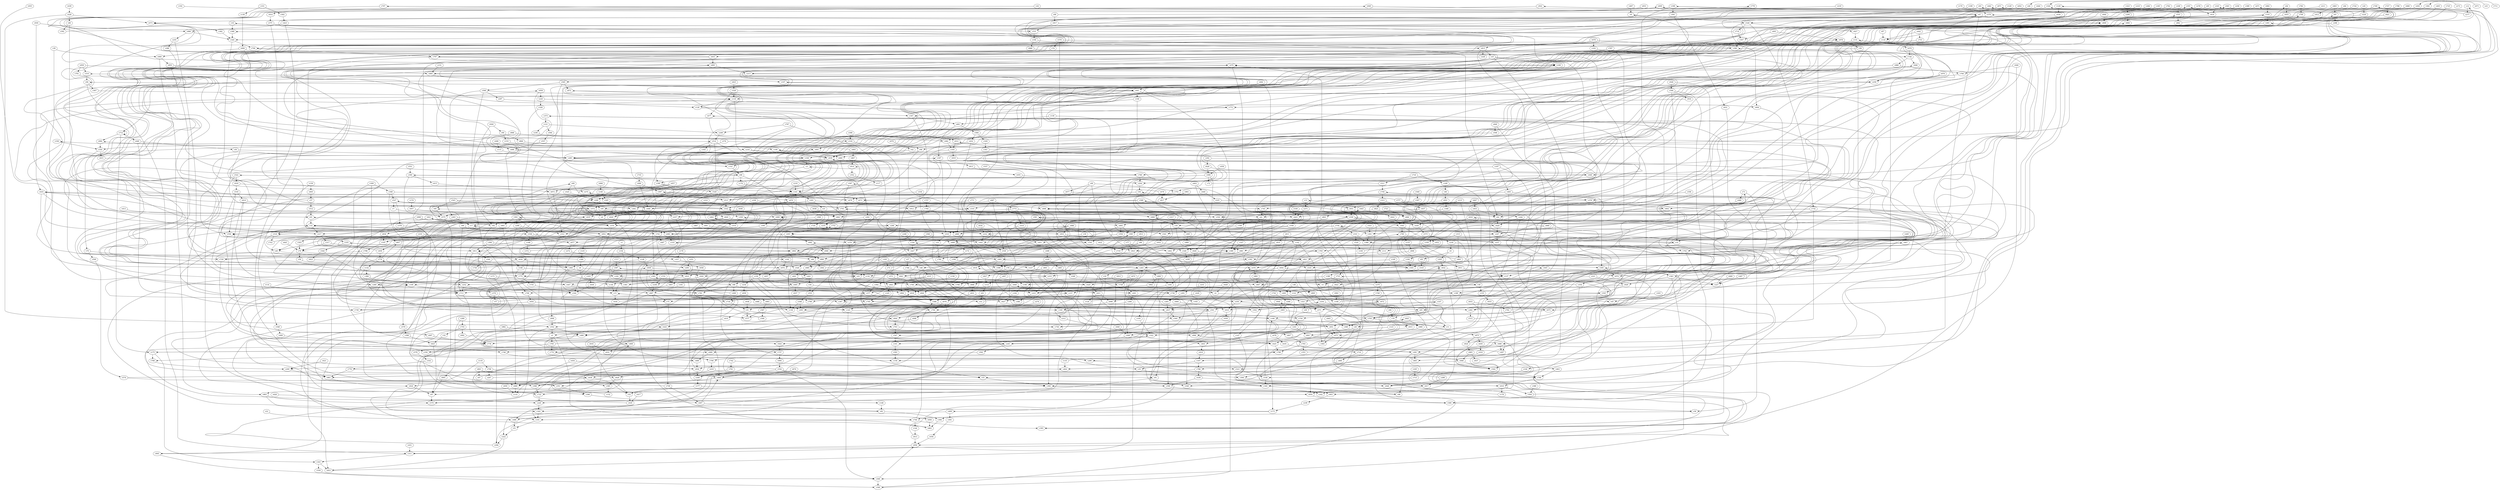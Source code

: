 // Benchmark game 1404 - 940 vertices
// time_bound: 341
// targets: v295
digraph G {
    v0 [name="v0", player=1];
    v1 [name="v1", player=0];
    v2 [name="v2", player=0];
    v3 [name="v3", player=0];
    v4 [name="v4", player=1];
    v5 [name="v5", player=0];
    v6 [name="v6", player=0];
    v7 [name="v7", player=0];
    v8 [name="v8", player=0];
    v9 [name="v9", player=1];
    v10 [name="v10", player=1];
    v11 [name="v11", player=1];
    v12 [name="v12", player=0];
    v13 [name="v13", player=0];
    v14 [name="v14", player=0];
    v15 [name="v15", player=1];
    v16 [name="v16", player=1];
    v17 [name="v17", player=1];
    v18 [name="v18", player=0];
    v19 [name="v19", player=1];
    v20 [name="v20", player=1];
    v21 [name="v21", player=1];
    v22 [name="v22", player=0];
    v23 [name="v23", player=1];
    v24 [name="v24", player=0];
    v25 [name="v25", player=1];
    v26 [name="v26", player=1];
    v27 [name="v27", player=0];
    v28 [name="v28", player=1];
    v29 [name="v29", player=1];
    v30 [name="v30", player=1];
    v31 [name="v31", player=0];
    v32 [name="v32", player=0];
    v33 [name="v33", player=0];
    v34 [name="v34", player=1];
    v35 [name="v35", player=1];
    v36 [name="v36", player=1];
    v37 [name="v37", player=1];
    v38 [name="v38", player=0];
    v39 [name="v39", player=1];
    v40 [name="v40", player=0];
    v41 [name="v41", player=0];
    v42 [name="v42", player=0];
    v43 [name="v43", player=1];
    v44 [name="v44", player=0];
    v45 [name="v45", player=0];
    v46 [name="v46", player=0];
    v47 [name="v47", player=0];
    v48 [name="v48", player=0];
    v49 [name="v49", player=1];
    v50 [name="v50", player=1];
    v51 [name="v51", player=1];
    v52 [name="v52", player=1];
    v53 [name="v53", player=1];
    v54 [name="v54", player=1];
    v55 [name="v55", player=0];
    v56 [name="v56", player=1];
    v57 [name="v57", player=0];
    v58 [name="v58", player=0];
    v59 [name="v59", player=0];
    v60 [name="v60", player=1];
    v61 [name="v61", player=0];
    v62 [name="v62", player=1];
    v63 [name="v63", player=1];
    v64 [name="v64", player=1];
    v65 [name="v65", player=1];
    v66 [name="v66", player=1];
    v67 [name="v67", player=0];
    v68 [name="v68", player=1];
    v69 [name="v69", player=0];
    v70 [name="v70", player=1];
    v71 [name="v71", player=1];
    v72 [name="v72", player=1];
    v73 [name="v73", player=1];
    v74 [name="v74", player=1];
    v75 [name="v75", player=1];
    v76 [name="v76", player=1];
    v77 [name="v77", player=1];
    v78 [name="v78", player=1];
    v79 [name="v79", player=0];
    v80 [name="v80", player=1];
    v81 [name="v81", player=0];
    v82 [name="v82", player=0];
    v83 [name="v83", player=1];
    v84 [name="v84", player=1];
    v85 [name="v85", player=0];
    v86 [name="v86", player=0];
    v87 [name="v87", player=1];
    v88 [name="v88", player=1];
    v89 [name="v89", player=1];
    v90 [name="v90", player=0];
    v91 [name="v91", player=0];
    v92 [name="v92", player=1];
    v93 [name="v93", player=1];
    v94 [name="v94", player=0];
    v95 [name="v95", player=1];
    v96 [name="v96", player=0];
    v97 [name="v97", player=0];
    v98 [name="v98", player=1];
    v99 [name="v99", player=0];
    v100 [name="v100", player=0];
    v101 [name="v101", player=0];
    v102 [name="v102", player=0];
    v103 [name="v103", player=0];
    v104 [name="v104", player=0];
    v105 [name="v105", player=0];
    v106 [name="v106", player=1];
    v107 [name="v107", player=0];
    v108 [name="v108", player=0];
    v109 [name="v109", player=0];
    v110 [name="v110", player=1];
    v111 [name="v111", player=0];
    v112 [name="v112", player=1];
    v113 [name="v113", player=1];
    v114 [name="v114", player=1];
    v115 [name="v115", player=0];
    v116 [name="v116", player=1];
    v117 [name="v117", player=1];
    v118 [name="v118", player=0];
    v119 [name="v119", player=1];
    v120 [name="v120", player=1];
    v121 [name="v121", player=0];
    v122 [name="v122", player=1];
    v123 [name="v123", player=1];
    v124 [name="v124", player=1];
    v125 [name="v125", player=0];
    v126 [name="v126", player=1];
    v127 [name="v127", player=1];
    v128 [name="v128", player=0];
    v129 [name="v129", player=1];
    v130 [name="v130", player=1];
    v131 [name="v131", player=1];
    v132 [name="v132", player=0];
    v133 [name="v133", player=0];
    v134 [name="v134", player=0];
    v135 [name="v135", player=1];
    v136 [name="v136", player=0];
    v137 [name="v137", player=0];
    v138 [name="v138", player=1];
    v139 [name="v139", player=1];
    v140 [name="v140", player=0];
    v141 [name="v141", player=1];
    v142 [name="v142", player=1];
    v143 [name="v143", player=1];
    v144 [name="v144", player=0];
    v145 [name="v145", player=0];
    v146 [name="v146", player=1];
    v147 [name="v147", player=1];
    v148 [name="v148", player=0];
    v149 [name="v149", player=0];
    v150 [name="v150", player=1];
    v151 [name="v151", player=0];
    v152 [name="v152", player=1];
    v153 [name="v153", player=0];
    v154 [name="v154", player=0];
    v155 [name="v155", player=0];
    v156 [name="v156", player=1];
    v157 [name="v157", player=1];
    v158 [name="v158", player=0];
    v159 [name="v159", player=0];
    v160 [name="v160", player=1];
    v161 [name="v161", player=0];
    v162 [name="v162", player=1];
    v163 [name="v163", player=1];
    v164 [name="v164", player=0];
    v165 [name="v165", player=0];
    v166 [name="v166", player=1];
    v167 [name="v167", player=0];
    v168 [name="v168", player=1];
    v169 [name="v169", player=0];
    v170 [name="v170", player=0];
    v171 [name="v171", player=0];
    v172 [name="v172", player=0];
    v173 [name="v173", player=0];
    v174 [name="v174", player=0];
    v175 [name="v175", player=0];
    v176 [name="v176", player=0];
    v177 [name="v177", player=1];
    v178 [name="v178", player=0];
    v179 [name="v179", player=0];
    v180 [name="v180", player=1];
    v181 [name="v181", player=1];
    v182 [name="v182", player=0];
    v183 [name="v183", player=1];
    v184 [name="v184", player=0];
    v185 [name="v185", player=1];
    v186 [name="v186", player=1];
    v187 [name="v187", player=1];
    v188 [name="v188", player=1];
    v189 [name="v189", player=0];
    v190 [name="v190", player=1];
    v191 [name="v191", player=1];
    v192 [name="v192", player=0];
    v193 [name="v193", player=1];
    v194 [name="v194", player=1];
    v195 [name="v195", player=0];
    v196 [name="v196", player=1];
    v197 [name="v197", player=0];
    v198 [name="v198", player=1];
    v199 [name="v199", player=1];
    v200 [name="v200", player=1];
    v201 [name="v201", player=0];
    v202 [name="v202", player=0];
    v203 [name="v203", player=0];
    v204 [name="v204", player=0];
    v205 [name="v205", player=1];
    v206 [name="v206", player=1];
    v207 [name="v207", player=0];
    v208 [name="v208", player=1];
    v209 [name="v209", player=1];
    v210 [name="v210", player=0];
    v211 [name="v211", player=1];
    v212 [name="v212", player=0];
    v213 [name="v213", player=1];
    v214 [name="v214", player=1];
    v215 [name="v215", player=0];
    v216 [name="v216", player=0];
    v217 [name="v217", player=1];
    v218 [name="v218", player=1];
    v219 [name="v219", player=0];
    v220 [name="v220", player=1];
    v221 [name="v221", player=1];
    v222 [name="v222", player=1];
    v223 [name="v223", player=1];
    v224 [name="v224", player=0];
    v225 [name="v225", player=0];
    v226 [name="v226", player=1];
    v227 [name="v227", player=1];
    v228 [name="v228", player=0];
    v229 [name="v229", player=0];
    v230 [name="v230", player=0];
    v231 [name="v231", player=1];
    v232 [name="v232", player=0];
    v233 [name="v233", player=1];
    v234 [name="v234", player=0];
    v235 [name="v235", player=0];
    v236 [name="v236", player=0];
    v237 [name="v237", player=0];
    v238 [name="v238", player=0];
    v239 [name="v239", player=0];
    v240 [name="v240", player=0];
    v241 [name="v241", player=0];
    v242 [name="v242", player=1];
    v243 [name="v243", player=0];
    v244 [name="v244", player=1];
    v245 [name="v245", player=1];
    v246 [name="v246", player=0];
    v247 [name="v247", player=0];
    v248 [name="v248", player=1];
    v249 [name="v249", player=0];
    v250 [name="v250", player=0];
    v251 [name="v251", player=1];
    v252 [name="v252", player=1];
    v253 [name="v253", player=1];
    v254 [name="v254", player=0];
    v255 [name="v255", player=1];
    v256 [name="v256", player=0];
    v257 [name="v257", player=0];
    v258 [name="v258", player=1];
    v259 [name="v259", player=1];
    v260 [name="v260", player=0];
    v261 [name="v261", player=0];
    v262 [name="v262", player=1];
    v263 [name="v263", player=0];
    v264 [name="v264", player=0];
    v265 [name="v265", player=0];
    v266 [name="v266", player=1];
    v267 [name="v267", player=1];
    v268 [name="v268", player=0];
    v269 [name="v269", player=1];
    v270 [name="v270", player=0];
    v271 [name="v271", player=0];
    v272 [name="v272", player=0];
    v273 [name="v273", player=0];
    v274 [name="v274", player=0];
    v275 [name="v275", player=0];
    v276 [name="v276", player=1];
    v277 [name="v277", player=0];
    v278 [name="v278", player=1];
    v279 [name="v279", player=1];
    v280 [name="v280", player=1];
    v281 [name="v281", player=0];
    v282 [name="v282", player=1];
    v283 [name="v283", player=1];
    v284 [name="v284", player=1];
    v285 [name="v285", player=0];
    v286 [name="v286", player=1];
    v287 [name="v287", player=1];
    v288 [name="v288", player=0];
    v289 [name="v289", player=0];
    v290 [name="v290", player=0];
    v291 [name="v291", player=0];
    v292 [name="v292", player=1];
    v293 [name="v293", player=1];
    v294 [name="v294", player=1];
    v295 [name="v295", player=1, target=1];
    v296 [name="v296", player=0];
    v297 [name="v297", player=0];
    v298 [name="v298", player=1];
    v299 [name="v299", player=0];
    v300 [name="v300", player=0];
    v301 [name="v301", player=0];
    v302 [name="v302", player=0];
    v303 [name="v303", player=1];
    v304 [name="v304", player=0];
    v305 [name="v305", player=0];
    v306 [name="v306", player=0];
    v307 [name="v307", player=0];
    v308 [name="v308", player=0];
    v309 [name="v309", player=0];
    v310 [name="v310", player=0];
    v311 [name="v311", player=1];
    v312 [name="v312", player=1];
    v313 [name="v313", player=1];
    v314 [name="v314", player=1];
    v315 [name="v315", player=0];
    v316 [name="v316", player=1];
    v317 [name="v317", player=1];
    v318 [name="v318", player=0];
    v319 [name="v319", player=0];
    v320 [name="v320", player=1];
    v321 [name="v321", player=0];
    v322 [name="v322", player=1];
    v323 [name="v323", player=0];
    v324 [name="v324", player=1];
    v325 [name="v325", player=0];
    v326 [name="v326", player=1];
    v327 [name="v327", player=0];
    v328 [name="v328", player=1];
    v329 [name="v329", player=0];
    v330 [name="v330", player=0];
    v331 [name="v331", player=0];
    v332 [name="v332", player=1];
    v333 [name="v333", player=0];
    v334 [name="v334", player=0];
    v335 [name="v335", player=0];
    v336 [name="v336", player=0];
    v337 [name="v337", player=1];
    v338 [name="v338", player=1];
    v339 [name="v339", player=1];
    v340 [name="v340", player=1];
    v341 [name="v341", player=1];
    v342 [name="v342", player=0];
    v343 [name="v343", player=1];
    v344 [name="v344", player=0];
    v345 [name="v345", player=0];
    v346 [name="v346", player=0];
    v347 [name="v347", player=0];
    v348 [name="v348", player=1];
    v349 [name="v349", player=1];
    v350 [name="v350", player=1];
    v351 [name="v351", player=0];
    v352 [name="v352", player=1];
    v353 [name="v353", player=0];
    v354 [name="v354", player=1];
    v355 [name="v355", player=0];
    v356 [name="v356", player=1];
    v357 [name="v357", player=0];
    v358 [name="v358", player=1];
    v359 [name="v359", player=0];
    v360 [name="v360", player=0];
    v361 [name="v361", player=1];
    v362 [name="v362", player=0];
    v363 [name="v363", player=1];
    v364 [name="v364", player=0];
    v365 [name="v365", player=1];
    v366 [name="v366", player=0];
    v367 [name="v367", player=1];
    v368 [name="v368", player=0];
    v369 [name="v369", player=1];
    v370 [name="v370", player=0];
    v371 [name="v371", player=0];
    v372 [name="v372", player=0];
    v373 [name="v373", player=0];
    v374 [name="v374", player=1];
    v375 [name="v375", player=1];
    v376 [name="v376", player=0];
    v377 [name="v377", player=1];
    v378 [name="v378", player=1];
    v379 [name="v379", player=0];
    v380 [name="v380", player=1];
    v381 [name="v381", player=1];
    v382 [name="v382", player=1];
    v383 [name="v383", player=0];
    v384 [name="v384", player=1];
    v385 [name="v385", player=0];
    v386 [name="v386", player=0];
    v387 [name="v387", player=0];
    v388 [name="v388", player=0];
    v389 [name="v389", player=1];
    v390 [name="v390", player=0];
    v391 [name="v391", player=1];
    v392 [name="v392", player=0];
    v393 [name="v393", player=1];
    v394 [name="v394", player=1];
    v395 [name="v395", player=0];
    v396 [name="v396", player=1];
    v397 [name="v397", player=0];
    v398 [name="v398", player=0];
    v399 [name="v399", player=0];
    v400 [name="v400", player=1];
    v401 [name="v401", player=1];
    v402 [name="v402", player=1];
    v403 [name="v403", player=1];
    v404 [name="v404", player=1];
    v405 [name="v405", player=1];
    v406 [name="v406", player=1];
    v407 [name="v407", player=1];
    v408 [name="v408", player=1];
    v409 [name="v409", player=1];
    v410 [name="v410", player=1];
    v411 [name="v411", player=0];
    v412 [name="v412", player=1];
    v413 [name="v413", player=1];
    v414 [name="v414", player=0];
    v415 [name="v415", player=0];
    v416 [name="v416", player=0];
    v417 [name="v417", player=0];
    v418 [name="v418", player=1];
    v419 [name="v419", player=1];
    v420 [name="v420", player=0];
    v421 [name="v421", player=1];
    v422 [name="v422", player=0];
    v423 [name="v423", player=1];
    v424 [name="v424", player=0];
    v425 [name="v425", player=1];
    v426 [name="v426", player=0];
    v427 [name="v427", player=0];
    v428 [name="v428", player=0];
    v429 [name="v429", player=1];
    v430 [name="v430", player=1];
    v431 [name="v431", player=0];
    v432 [name="v432", player=1];
    v433 [name="v433", player=0];
    v434 [name="v434", player=0];
    v435 [name="v435", player=1];
    v436 [name="v436", player=0];
    v437 [name="v437", player=1];
    v438 [name="v438", player=1];
    v439 [name="v439", player=1];
    v440 [name="v440", player=0];
    v441 [name="v441", player=1];
    v442 [name="v442", player=1];
    v443 [name="v443", player=1];
    v444 [name="v444", player=0];
    v445 [name="v445", player=1];
    v446 [name="v446", player=1];
    v447 [name="v447", player=1];
    v448 [name="v448", player=0];
    v449 [name="v449", player=0];
    v450 [name="v450", player=0];
    v451 [name="v451", player=1];
    v452 [name="v452", player=0];
    v453 [name="v453", player=1];
    v454 [name="v454", player=1];
    v455 [name="v455", player=1];
    v456 [name="v456", player=1];
    v457 [name="v457", player=1];
    v458 [name="v458", player=0];
    v459 [name="v459", player=0];
    v460 [name="v460", player=0];
    v461 [name="v461", player=0];
    v462 [name="v462", player=0];
    v463 [name="v463", player=1];
    v464 [name="v464", player=0];
    v465 [name="v465", player=0];
    v466 [name="v466", player=1];
    v467 [name="v467", player=1];
    v468 [name="v468", player=1];
    v469 [name="v469", player=0];
    v470 [name="v470", player=0];
    v471 [name="v471", player=0];
    v472 [name="v472", player=1];
    v473 [name="v473", player=0];
    v474 [name="v474", player=1];
    v475 [name="v475", player=1];
    v476 [name="v476", player=1];
    v477 [name="v477", player=0];
    v478 [name="v478", player=1];
    v479 [name="v479", player=0];
    v480 [name="v480", player=0];
    v481 [name="v481", player=1];
    v482 [name="v482", player=1];
    v483 [name="v483", player=1];
    v484 [name="v484", player=1];
    v485 [name="v485", player=1];
    v486 [name="v486", player=1];
    v487 [name="v487", player=1];
    v488 [name="v488", player=1];
    v489 [name="v489", player=1];
    v490 [name="v490", player=1];
    v491 [name="v491", player=0];
    v492 [name="v492", player=1];
    v493 [name="v493", player=1];
    v494 [name="v494", player=1];
    v495 [name="v495", player=0];
    v496 [name="v496", player=1];
    v497 [name="v497", player=0];
    v498 [name="v498", player=0];
    v499 [name="v499", player=0];
    v500 [name="v500", player=0];
    v501 [name="v501", player=1];
    v502 [name="v502", player=0];
    v503 [name="v503", player=0];
    v504 [name="v504", player=1];
    v505 [name="v505", player=1];
    v506 [name="v506", player=1];
    v507 [name="v507", player=1];
    v508 [name="v508", player=1];
    v509 [name="v509", player=1];
    v510 [name="v510", player=1];
    v511 [name="v511", player=1];
    v512 [name="v512", player=1];
    v513 [name="v513", player=0];
    v514 [name="v514", player=0];
    v515 [name="v515", player=1];
    v516 [name="v516", player=1];
    v517 [name="v517", player=0];
    v518 [name="v518", player=0];
    v519 [name="v519", player=0];
    v520 [name="v520", player=1];
    v521 [name="v521", player=0];
    v522 [name="v522", player=0];
    v523 [name="v523", player=0];
    v524 [name="v524", player=1];
    v525 [name="v525", player=0];
    v526 [name="v526", player=0];
    v527 [name="v527", player=0];
    v528 [name="v528", player=0];
    v529 [name="v529", player=0];
    v530 [name="v530", player=0];
    v531 [name="v531", player=0];
    v532 [name="v532", player=1];
    v533 [name="v533", player=1];
    v534 [name="v534", player=1];
    v535 [name="v535", player=1];
    v536 [name="v536", player=0];
    v537 [name="v537", player=1];
    v538 [name="v538", player=1];
    v539 [name="v539", player=1];
    v540 [name="v540", player=0];
    v541 [name="v541", player=1];
    v542 [name="v542", player=1];
    v543 [name="v543", player=0];
    v544 [name="v544", player=0];
    v545 [name="v545", player=1];
    v546 [name="v546", player=0];
    v547 [name="v547", player=0];
    v548 [name="v548", player=1];
    v549 [name="v549", player=1];
    v550 [name="v550", player=1];
    v551 [name="v551", player=1];
    v552 [name="v552", player=0];
    v553 [name="v553", player=0];
    v554 [name="v554", player=1];
    v555 [name="v555", player=1];
    v556 [name="v556", player=1];
    v557 [name="v557", player=0];
    v558 [name="v558", player=0];
    v559 [name="v559", player=0];
    v560 [name="v560", player=1];
    v561 [name="v561", player=0];
    v562 [name="v562", player=0];
    v563 [name="v563", player=0];
    v564 [name="v564", player=1];
    v565 [name="v565", player=1];
    v566 [name="v566", player=0];
    v567 [name="v567", player=1];
    v568 [name="v568", player=0];
    v569 [name="v569", player=1];
    v570 [name="v570", player=1];
    v571 [name="v571", player=0];
    v572 [name="v572", player=0];
    v573 [name="v573", player=1];
    v574 [name="v574", player=0];
    v575 [name="v575", player=1];
    v576 [name="v576", player=1];
    v577 [name="v577", player=0];
    v578 [name="v578", player=1];
    v579 [name="v579", player=1];
    v580 [name="v580", player=0];
    v581 [name="v581", player=1];
    v582 [name="v582", player=0];
    v583 [name="v583", player=1];
    v584 [name="v584", player=1];
    v585 [name="v585", player=0];
    v586 [name="v586", player=1];
    v587 [name="v587", player=1];
    v588 [name="v588", player=1];
    v589 [name="v589", player=0];
    v590 [name="v590", player=1];
    v591 [name="v591", player=0];
    v592 [name="v592", player=1];
    v593 [name="v593", player=0];
    v594 [name="v594", player=0];
    v595 [name="v595", player=1];
    v596 [name="v596", player=1];
    v597 [name="v597", player=0];
    v598 [name="v598", player=1];
    v599 [name="v599", player=0];
    v600 [name="v600", player=0];
    v601 [name="v601", player=0];
    v602 [name="v602", player=0];
    v603 [name="v603", player=1];
    v604 [name="v604", player=0];
    v605 [name="v605", player=0];
    v606 [name="v606", player=0];
    v607 [name="v607", player=1];
    v608 [name="v608", player=1];
    v609 [name="v609", player=1];
    v610 [name="v610", player=0];
    v611 [name="v611", player=0];
    v612 [name="v612", player=0];
    v613 [name="v613", player=0];
    v614 [name="v614", player=0];
    v615 [name="v615", player=1];
    v616 [name="v616", player=1];
    v617 [name="v617", player=1];
    v618 [name="v618", player=1];
    v619 [name="v619", player=0];
    v620 [name="v620", player=0];
    v621 [name="v621", player=0];
    v622 [name="v622", player=1];
    v623 [name="v623", player=0];
    v624 [name="v624", player=0];
    v625 [name="v625", player=0];
    v626 [name="v626", player=1];
    v627 [name="v627", player=0];
    v628 [name="v628", player=0];
    v629 [name="v629", player=0];
    v630 [name="v630", player=0];
    v631 [name="v631", player=1];
    v632 [name="v632", player=1];
    v633 [name="v633", player=0];
    v634 [name="v634", player=1];
    v635 [name="v635", player=1];
    v636 [name="v636", player=1];
    v637 [name="v637", player=0];
    v638 [name="v638", player=1];
    v639 [name="v639", player=1];
    v640 [name="v640", player=0];
    v641 [name="v641", player=1];
    v642 [name="v642", player=0];
    v643 [name="v643", player=1];
    v644 [name="v644", player=0];
    v645 [name="v645", player=1];
    v646 [name="v646", player=1];
    v647 [name="v647", player=0];
    v648 [name="v648", player=1];
    v649 [name="v649", player=0];
    v650 [name="v650", player=1];
    v651 [name="v651", player=1];
    v652 [name="v652", player=0];
    v653 [name="v653", player=1];
    v654 [name="v654", player=1];
    v655 [name="v655", player=1];
    v656 [name="v656", player=1];
    v657 [name="v657", player=0];
    v658 [name="v658", player=1];
    v659 [name="v659", player=1];
    v660 [name="v660", player=0];
    v661 [name="v661", player=0];
    v662 [name="v662", player=1];
    v663 [name="v663", player=1];
    v664 [name="v664", player=0];
    v665 [name="v665", player=0];
    v666 [name="v666", player=1];
    v667 [name="v667", player=1];
    v668 [name="v668", player=0];
    v669 [name="v669", player=0];
    v670 [name="v670", player=0];
    v671 [name="v671", player=0];
    v672 [name="v672", player=1];
    v673 [name="v673", player=0];
    v674 [name="v674", player=1];
    v675 [name="v675", player=1];
    v676 [name="v676", player=0];
    v677 [name="v677", player=0];
    v678 [name="v678", player=0];
    v679 [name="v679", player=1];
    v680 [name="v680", player=0];
    v681 [name="v681", player=1];
    v682 [name="v682", player=0];
    v683 [name="v683", player=1];
    v684 [name="v684", player=0];
    v685 [name="v685", player=1];
    v686 [name="v686", player=1];
    v687 [name="v687", player=1];
    v688 [name="v688", player=0];
    v689 [name="v689", player=0];
    v690 [name="v690", player=0];
    v691 [name="v691", player=0];
    v692 [name="v692", player=1];
    v693 [name="v693", player=0];
    v694 [name="v694", player=1];
    v695 [name="v695", player=1];
    v696 [name="v696", player=1];
    v697 [name="v697", player=1];
    v698 [name="v698", player=1];
    v699 [name="v699", player=0];
    v700 [name="v700", player=1];
    v701 [name="v701", player=0];
    v702 [name="v702", player=1];
    v703 [name="v703", player=1];
    v704 [name="v704", player=0];
    v705 [name="v705", player=1];
    v706 [name="v706", player=0];
    v707 [name="v707", player=1];
    v708 [name="v708", player=0];
    v709 [name="v709", player=0];
    v710 [name="v710", player=1];
    v711 [name="v711", player=1];
    v712 [name="v712", player=0];
    v713 [name="v713", player=1];
    v714 [name="v714", player=0];
    v715 [name="v715", player=1];
    v716 [name="v716", player=0];
    v717 [name="v717", player=1];
    v718 [name="v718", player=1];
    v719 [name="v719", player=0];
    v720 [name="v720", player=0];
    v721 [name="v721", player=1];
    v722 [name="v722", player=1];
    v723 [name="v723", player=0];
    v724 [name="v724", player=0];
    v725 [name="v725", player=1];
    v726 [name="v726", player=0];
    v727 [name="v727", player=0];
    v728 [name="v728", player=0];
    v729 [name="v729", player=0];
    v730 [name="v730", player=0];
    v731 [name="v731", player=1];
    v732 [name="v732", player=0];
    v733 [name="v733", player=0];
    v734 [name="v734", player=1];
    v735 [name="v735", player=1];
    v736 [name="v736", player=1];
    v737 [name="v737", player=0];
    v738 [name="v738", player=0];
    v739 [name="v739", player=1];
    v740 [name="v740", player=1];
    v741 [name="v741", player=1];
    v742 [name="v742", player=1];
    v743 [name="v743", player=0];
    v744 [name="v744", player=1];
    v745 [name="v745", player=0];
    v746 [name="v746", player=1];
    v747 [name="v747", player=1];
    v748 [name="v748", player=0];
    v749 [name="v749", player=0];
    v750 [name="v750", player=1];
    v751 [name="v751", player=0];
    v752 [name="v752", player=1];
    v753 [name="v753", player=0];
    v754 [name="v754", player=0];
    v755 [name="v755", player=1];
    v756 [name="v756", player=1];
    v757 [name="v757", player=1];
    v758 [name="v758", player=1];
    v759 [name="v759", player=1];
    v760 [name="v760", player=0];
    v761 [name="v761", player=1];
    v762 [name="v762", player=0];
    v763 [name="v763", player=0];
    v764 [name="v764", player=0];
    v765 [name="v765", player=1];
    v766 [name="v766", player=0];
    v767 [name="v767", player=0];
    v768 [name="v768", player=1];
    v769 [name="v769", player=1];
    v770 [name="v770", player=1];
    v771 [name="v771", player=1];
    v772 [name="v772", player=0];
    v773 [name="v773", player=0];
    v774 [name="v774", player=1];
    v775 [name="v775", player=0];
    v776 [name="v776", player=0];
    v777 [name="v777", player=1];
    v778 [name="v778", player=1];
    v779 [name="v779", player=0];
    v780 [name="v780", player=0];
    v781 [name="v781", player=1];
    v782 [name="v782", player=0];
    v783 [name="v783", player=0];
    v784 [name="v784", player=0];
    v785 [name="v785", player=0];
    v786 [name="v786", player=1];
    v787 [name="v787", player=0];
    v788 [name="v788", player=0];
    v789 [name="v789", player=0];
    v790 [name="v790", player=0];
    v791 [name="v791", player=1];
    v792 [name="v792", player=0];
    v793 [name="v793", player=0];
    v794 [name="v794", player=1];
    v795 [name="v795", player=0];
    v796 [name="v796", player=0];
    v797 [name="v797", player=0];
    v798 [name="v798", player=1];
    v799 [name="v799", player=0];
    v800 [name="v800", player=0];
    v801 [name="v801", player=0];
    v802 [name="v802", player=0];
    v803 [name="v803", player=1];
    v804 [name="v804", player=0];
    v805 [name="v805", player=1];
    v806 [name="v806", player=1];
    v807 [name="v807", player=0];
    v808 [name="v808", player=1];
    v809 [name="v809", player=0];
    v810 [name="v810", player=0];
    v811 [name="v811", player=0];
    v812 [name="v812", player=1];
    v813 [name="v813", player=1];
    v814 [name="v814", player=0];
    v815 [name="v815", player=0];
    v816 [name="v816", player=1];
    v817 [name="v817", player=1];
    v818 [name="v818", player=1];
    v819 [name="v819", player=1];
    v820 [name="v820", player=1];
    v821 [name="v821", player=0];
    v822 [name="v822", player=0];
    v823 [name="v823", player=1];
    v824 [name="v824", player=1];
    v825 [name="v825", player=1];
    v826 [name="v826", player=0];
    v827 [name="v827", player=0];
    v828 [name="v828", player=0];
    v829 [name="v829", player=0];
    v830 [name="v830", player=0];
    v831 [name="v831", player=0];
    v832 [name="v832", player=0];
    v833 [name="v833", player=0];
    v834 [name="v834", player=1];
    v835 [name="v835", player=1];
    v836 [name="v836", player=0];
    v837 [name="v837", player=1];
    v838 [name="v838", player=0];
    v839 [name="v839", player=0];
    v840 [name="v840", player=0];
    v841 [name="v841", player=1];
    v842 [name="v842", player=1];
    v843 [name="v843", player=0];
    v844 [name="v844", player=0];
    v845 [name="v845", player=0];
    v846 [name="v846", player=0];
    v847 [name="v847", player=1];
    v848 [name="v848", player=0];
    v849 [name="v849", player=0];
    v850 [name="v850", player=1];
    v851 [name="v851", player=0];
    v852 [name="v852", player=1];
    v853 [name="v853", player=0];
    v854 [name="v854", player=0];
    v855 [name="v855", player=0];
    v856 [name="v856", player=0];
    v857 [name="v857", player=1];
    v858 [name="v858", player=1];
    v859 [name="v859", player=0];
    v860 [name="v860", player=1];
    v861 [name="v861", player=0];
    v862 [name="v862", player=1];
    v863 [name="v863", player=1];
    v864 [name="v864", player=1];
    v865 [name="v865", player=1];
    v866 [name="v866", player=0];
    v867 [name="v867", player=1];
    v868 [name="v868", player=0];
    v869 [name="v869", player=1];
    v870 [name="v870", player=0];
    v871 [name="v871", player=0];
    v872 [name="v872", player=1];
    v873 [name="v873", player=1];
    v874 [name="v874", player=0];
    v875 [name="v875", player=0];
    v876 [name="v876", player=0];
    v877 [name="v877", player=0];
    v878 [name="v878", player=0];
    v879 [name="v879", player=0];
    v880 [name="v880", player=0];
    v881 [name="v881", player=1];
    v882 [name="v882", player=1];
    v883 [name="v883", player=0];
    v884 [name="v884", player=1];
    v885 [name="v885", player=1];
    v886 [name="v886", player=0];
    v887 [name="v887", player=0];
    v888 [name="v888", player=1];
    v889 [name="v889", player=1];
    v890 [name="v890", player=1];
    v891 [name="v891", player=1];
    v892 [name="v892", player=0];
    v893 [name="v893", player=1];
    v894 [name="v894", player=0];
    v895 [name="v895", player=0];
    v896 [name="v896", player=0];
    v897 [name="v897", player=1];
    v898 [name="v898", player=1];
    v899 [name="v899", player=1];
    v900 [name="v900", player=0];
    v901 [name="v901", player=1];
    v902 [name="v902", player=0];
    v903 [name="v903", player=0];
    v904 [name="v904", player=1];
    v905 [name="v905", player=1];
    v906 [name="v906", player=0];
    v907 [name="v907", player=0];
    v908 [name="v908", player=0];
    v909 [name="v909", player=0];
    v910 [name="v910", player=0];
    v911 [name="v911", player=0];
    v912 [name="v912", player=1];
    v913 [name="v913", player=0];
    v914 [name="v914", player=1];
    v915 [name="v915", player=1];
    v916 [name="v916", player=0];
    v917 [name="v917", player=0];
    v918 [name="v918", player=0];
    v919 [name="v919", player=0];
    v920 [name="v920", player=1];
    v921 [name="v921", player=0];
    v922 [name="v922", player=0];
    v923 [name="v923", player=1];
    v924 [name="v924", player=1];
    v925 [name="v925", player=0];
    v926 [name="v926", player=0];
    v927 [name="v927", player=0];
    v928 [name="v928", player=0];
    v929 [name="v929", player=0];
    v930 [name="v930", player=1];
    v931 [name="v931", player=0];
    v932 [name="v932", player=0];
    v933 [name="v933", player=1];
    v934 [name="v934", player=0];
    v935 [name="v935", player=1];
    v936 [name="v936", player=1];
    v937 [name="v937", player=0];
    v938 [name="v938", player=1];
    v939 [name="v939", player=1];

    v0 -> v83;
    v1 -> v154;
    v2 -> v765;
    v3 -> v501 [constraint="t < 9"];
    v4 -> v321;
    v5 -> v189;
    v6 -> v281 [constraint="t mod 4 == 0"];
    v7 -> v4 [constraint="t mod 5 == 0"];
    v8 -> v526;
    v9 -> v105 [constraint="t < 8"];
    v10 -> v8 [constraint="t >= 2"];
    v11 -> v245;
    v12 -> v277;
    v13 -> v271;
    v14 -> v847 [constraint="t < 13"];
    v15 -> v486 [constraint="t >= 5"];
    v16 -> v283 [constraint="t < 13"];
    v17 -> v373 [constraint="t mod 2 == 1"];
    v18 -> v442;
    v19 -> v342;
    v20 -> v224;
    v21 -> v903 [constraint="t < 6"];
    v22 -> v486;
    v23 -> v40 [constraint="t < 7"];
    v24 -> v695 [constraint="t mod 2 == 0"];
    v25 -> v156;
    v26 -> v322;
    v27 -> v746;
    v28 -> v630;
    v29 -> v17 [constraint="t < 14"];
    v30 -> v285;
    v31 -> v804;
    v32 -> v625;
    v33 -> v780;
    v34 -> v553;
    v35 -> v364;
    v36 -> v744;
    v37 -> v443 [constraint="t >= 1"];
    v38 -> v400;
    v39 -> v280;
    v40 -> v190 [constraint="t < 5"];
    v41 -> v14;
    v42 -> v338;
    v43 -> v461 [constraint="t < 14"];
    v44 -> v655;
    v45 -> v75 [constraint="t mod 4 == 1"];
    v46 -> v931;
    v47 -> v143 [constraint="t mod 5 == 2"];
    v48 -> v215;
    v49 -> v195;
    v50 -> v828;
    v51 -> v222;
    v52 -> v426;
    v53 -> v470;
    v54 -> v679;
    v55 -> v360;
    v56 -> v359 [constraint="t < 13"];
    v57 -> v649 [constraint="t < 7"];
    v58 -> v844;
    v59 -> v904 [constraint="t >= 5"];
    v60 -> v575;
    v61 -> v298;
    v62 -> v629;
    v63 -> v53;
    v64 -> v672 [constraint="t < 13"];
    v65 -> v183 [constraint="t mod 5 == 3"];
    v66 -> v514 [constraint="t >= 5"];
    v67 -> v701 [constraint="t mod 4 == 0"];
    v68 -> v180;
    v69 -> v701;
    v70 -> v509;
    v71 -> v466;
    v72 -> v12 [constraint="t < 10"];
    v73 -> v477 [constraint="t >= 5"];
    v74 -> v835;
    v75 -> v739;
    v76 -> v915;
    v77 -> v923;
    v78 -> v752 [constraint="t < 15"];
    v79 -> v890 [constraint="t >= 1"];
    v80 -> v392;
    v81 -> v549;
    v82 -> v832 [constraint="t mod 4 == 0"];
    v83 -> v519;
    v84 -> v76;
    v85 -> v705;
    v86 -> v269;
    v87 -> v116;
    v88 -> v585 [constraint="t < 13"];
    v89 -> v713;
    v90 -> v864;
    v91 -> v226;
    v92 -> v146;
    v93 -> v68 [constraint="t >= 5"];
    v94 -> v311;
    v95 -> v81;
    v96 -> v884;
    v97 -> v570;
    v98 -> v550;
    v99 -> v609 [constraint="t >= 5"];
    v100 -> v914 [constraint="t >= 4"];
    v101 -> v51;
    v102 -> v445 [constraint="t >= 5"];
    v103 -> v414;
    v104 -> v538;
    v105 -> v798;
    v106 -> v464 [constraint="t mod 4 == 3"];
    v107 -> v461;
    v108 -> v359 [constraint="t >= 5"];
    v109 -> v713;
    v110 -> v532 [constraint="t < 10"];
    v111 -> v362;
    v112 -> v63;
    v113 -> v834 [constraint="t < 12"];
    v114 -> v708;
    v115 -> v285;
    v116 -> v474;
    v117 -> v701 [constraint="t < 13"];
    v118 -> v126;
    v119 -> v756;
    v120 -> v939;
    v121 -> v236;
    v122 -> v108;
    v123 -> v896;
    v124 -> v749 [constraint="t >= 1"];
    v125 -> v390;
    v126 -> v617 [constraint="t >= 1"];
    v127 -> v31;
    v128 -> v411 [constraint="t >= 5"];
    v129 -> v473 [constraint="t < 14"];
    v130 -> v481;
    v131 -> v847 [constraint="t mod 4 == 3"];
    v132 -> v293;
    v133 -> v806;
    v134 -> v420;
    v135 -> v335 [constraint="t < 13"];
    v136 -> v397 [constraint="t < 10"];
    v137 -> v5;
    v138 -> v15;
    v139 -> v606;
    v140 -> v200 [constraint="t >= 5"];
    v141 -> v201;
    v142 -> v349;
    v143 -> v101;
    v144 -> v613;
    v145 -> v795;
    v146 -> v641;
    v147 -> v55;
    v148 -> v82;
    v149 -> v549;
    v150 -> v495;
    v151 -> v860;
    v152 -> v707 [constraint="t >= 2"];
    v153 -> v691;
    v154 -> v128;
    v155 -> v633;
    v156 -> v235 [constraint="t mod 5 == 1"];
    v157 -> v627;
    v158 -> v843;
    v159 -> v605;
    v160 -> v166;
    v161 -> v371 [constraint="t < 5"];
    v162 -> v870;
    v163 -> v441 [constraint="t mod 4 == 0"];
    v164 -> v627;
    v165 -> v715;
    v166 -> v851;
    v167 -> v35;
    v168 -> v542;
    v169 -> v79 [constraint="t mod 4 == 1"];
    v170 -> v279;
    v171 -> v690;
    v172 -> v590;
    v173 -> v707 [constraint="t mod 3 == 1"];
    v174 -> v857;
    v175 -> v768;
    v176 -> v141;
    v177 -> v850;
    v178 -> v840 [constraint="t >= 1"];
    v179 -> v357;
    v180 -> v593;
    v181 -> v897;
    v182 -> v700;
    v183 -> v837;
    v184 -> v535;
    v185 -> v296 [constraint="t < 12"];
    v186 -> v542 [constraint="t mod 2 == 0"];
    v187 -> v533;
    v188 -> v372;
    v189 -> v45;
    v190 -> v839;
    v191 -> v302;
    v192 -> v47 [constraint="t < 15"];
    v193 -> v819;
    v194 -> v815;
    v195 -> v322;
    v196 -> v164;
    v197 -> v26;
    v198 -> v745;
    v199 -> v921 [constraint="t >= 1"];
    v200 -> v861;
    v201 -> v572;
    v202 -> v843;
    v203 -> v877;
    v204 -> v54;
    v205 -> v832;
    v206 -> v389 [constraint="t mod 5 == 4"];
    v207 -> v396 [constraint="t >= 4"];
    v208 -> v447 [constraint="t < 10"];
    v209 -> v468;
    v210 -> v933 [constraint="t mod 2 == 0"];
    v211 -> v290 [constraint="t < 13"];
    v212 -> v322;
    v213 -> v565;
    v214 -> v262;
    v215 -> v904;
    v216 -> v861 [constraint="t >= 5"];
    v217 -> v169 [constraint="t mod 2 == 0"];
    v218 -> v141;
    v219 -> v305 [constraint="t < 9"];
    v220 -> v772;
    v221 -> v238 [constraint="t < 14"];
    v222 -> v853;
    v223 -> v283 [constraint="t < 7"];
    v224 -> v260 [constraint="t < 6"];
    v225 -> v651;
    v226 -> v342;
    v227 -> v898 [constraint="t >= 3"];
    v228 -> v484 [constraint="t >= 2"];
    v229 -> v485;
    v230 -> v702;
    v231 -> v291;
    v232 -> v451;
    v233 -> v877;
    v234 -> v141;
    v235 -> v203;
    v236 -> v667 [constraint="t mod 3 == 2"];
    v237 -> v863;
    v238 -> v897;
    v239 -> v173;
    v240 -> v784 [constraint="t < 8"];
    v241 -> v264;
    v242 -> v13 [constraint="t >= 3"];
    v243 -> v586;
    v244 -> v629;
    v245 -> v689;
    v246 -> v5;
    v247 -> v389 [constraint="t mod 4 == 1"];
    v248 -> v704;
    v249 -> v514;
    v250 -> v282;
    v251 -> v295;
    v252 -> v14 [constraint="t < 14"];
    v253 -> v808;
    v254 -> v85;
    v255 -> v795;
    v256 -> v890 [constraint="t < 6"];
    v257 -> v3 [constraint="t >= 5"];
    v258 -> v898;
    v259 -> v800 [constraint="t mod 3 == 1"];
    v260 -> v319;
    v261 -> v4 [constraint="t mod 5 == 3"];
    v262 -> v784 [constraint="t >= 1"];
    v263 -> v17;
    v264 -> v245;
    v265 -> v300 [constraint="t < 15"];
    v266 -> v915 [constraint="t < 8"];
    v267 -> v15 [constraint="t >= 3"];
    v268 -> v837 [constraint="t mod 3 == 2"];
    v269 -> v779 [constraint="t >= 1"];
    v270 -> v802 [constraint="t >= 1"];
    v271 -> v925;
    v272 -> v705 [constraint="t >= 1"];
    v273 -> v450 [constraint="t >= 5"];
    v274 -> v143;
    v275 -> v513;
    v276 -> v844;
    v277 -> v355 [constraint="t >= 4"];
    v278 -> v737 [constraint="t < 7"];
    v279 -> v275 [constraint="t >= 1"];
    v280 -> v344;
    v281 -> v322 [constraint="t >= 5"];
    v282 -> v750 [constraint="t mod 2 == 0"];
    v283 -> v223;
    v284 -> v536 [constraint="t mod 3 == 1"];
    v285 -> v222 [constraint="t >= 1"];
    v286 -> v532 [constraint="t < 15"];
    v287 -> v597 [constraint="t >= 3"];
    v288 -> v254 [constraint="t < 10"];
    v289 -> v805;
    v290 -> v523;
    v291 -> v265;
    v292 -> v547 [constraint="t < 6"];
    v293 -> v91 [constraint="t mod 2 == 0"];
    v294 -> v894;
    v295 -> v874;
    v296 -> v380 [constraint="t >= 3"];
    v297 -> v126;
    v298 -> v710 [constraint="t < 14"];
    v299 -> v536;
    v300 -> v415;
    v301 -> v818 [constraint="t < 14"];
    v302 -> v156;
    v303 -> v137 [constraint="t >= 1"];
    v304 -> v807 [constraint="t < 11"];
    v305 -> v532;
    v306 -> v349;
    v307 -> v898;
    v308 -> v318;
    v309 -> v853;
    v310 -> v48;
    v311 -> v343;
    v312 -> v424;
    v313 -> v823;
    v314 -> v217;
    v315 -> v330;
    v316 -> v411 [constraint="t < 7"];
    v317 -> v389;
    v318 -> v691;
    v319 -> v387 [constraint="t mod 4 == 0"];
    v320 -> v706;
    v321 -> v29;
    v322 -> v924;
    v323 -> v294;
    v324 -> v216 [constraint="t >= 5"];
    v325 -> v639;
    v326 -> v436;
    v327 -> v389;
    v328 -> v370;
    v329 -> v341;
    v330 -> v389;
    v331 -> v139;
    v332 -> v776;
    v333 -> v609 [constraint="t mod 5 == 1"];
    v334 -> v618;
    v335 -> v884;
    v336 -> v350;
    v337 -> v501;
    v338 -> v339 [constraint="t >= 5"];
    v339 -> v402;
    v340 -> v88;
    v341 -> v93 [constraint="t >= 3"];
    v342 -> v101;
    v343 -> v559;
    v344 -> v120 [constraint="t mod 2 == 1"];
    v345 -> v285;
    v346 -> v166 [constraint="t mod 3 == 2"];
    v347 -> v481;
    v348 -> v527;
    v349 -> v643 [constraint="t mod 3 == 0"];
    v350 -> v70;
    v351 -> v836 [constraint="t >= 5"];
    v352 -> v117;
    v353 -> v595 [constraint="t mod 3 == 1"];
    v354 -> v44 [constraint="t < 15"];
    v355 -> v414;
    v356 -> v16 [constraint="t >= 2"];
    v357 -> v870;
    v358 -> v378;
    v359 -> v314;
    v360 -> v811 [constraint="t >= 4"];
    v361 -> v831;
    v362 -> v870;
    v363 -> v656;
    v364 -> v616;
    v365 -> v880;
    v366 -> v577;
    v367 -> v610;
    v368 -> v320;
    v369 -> v71 [constraint="t >= 3"];
    v370 -> v344;
    v371 -> v475;
    v372 -> v527 [constraint="t mod 2 == 0"];
    v373 -> v121;
    v374 -> v180;
    v375 -> v141;
    v376 -> v852;
    v377 -> v934;
    v378 -> v257 [constraint="t >= 2"];
    v379 -> v37;
    v380 -> v69 [constraint="t mod 2 == 1"];
    v381 -> v131 [constraint="t >= 4"];
    v382 -> v320;
    v383 -> v300 [constraint="t < 14"];
    v384 -> v811;
    v385 -> v152;
    v386 -> v122 [constraint="t >= 5"];
    v387 -> v920;
    v388 -> v504;
    v389 -> v612 [constraint="t mod 4 == 2"];
    v390 -> v118 [constraint="t >= 5"];
    v391 -> v895;
    v392 -> v894 [constraint="t < 5"];
    v393 -> v682 [constraint="t >= 4"];
    v394 -> v863;
    v395 -> v232;
    v396 -> v169 [constraint="t mod 5 == 2"];
    v397 -> v489;
    v398 -> v625;
    v399 -> v75 [constraint="t mod 2 == 1"];
    v400 -> v403;
    v401 -> v391 [constraint="t mod 2 == 0"];
    v402 -> v91;
    v403 -> v919;
    v404 -> v359 [constraint="t >= 5"];
    v405 -> v927 [constraint="t < 14"];
    v406 -> v115;
    v407 -> v464;
    v408 -> v748;
    v409 -> v591;
    v410 -> v424;
    v411 -> v696;
    v412 -> v796 [constraint="t >= 2"];
    v413 -> v575;
    v414 -> v503 [constraint="t < 14"];
    v415 -> v873;
    v416 -> v784 [constraint="t >= 3"];
    v417 -> v469 [constraint="t mod 3 == 2"];
    v418 -> v910;
    v419 -> v55;
    v420 -> v107 [constraint="t < 5"];
    v421 -> v200;
    v422 -> v719;
    v423 -> v886;
    v424 -> v281 [constraint="t mod 3 == 1"];
    v425 -> v796;
    v426 -> v190 [constraint="t mod 3 == 2"];
    v427 -> v843;
    v428 -> v80;
    v429 -> v265;
    v430 -> v573;
    v431 -> v311;
    v432 -> v370;
    v433 -> v66 [constraint="t < 11"];
    v434 -> v61 [constraint="t mod 3 == 2"];
    v435 -> v281;
    v436 -> v598;
    v437 -> v81;
    v438 -> v648;
    v439 -> v428;
    v440 -> v225;
    v441 -> v138;
    v442 -> v530;
    v443 -> v368 [constraint="t mod 4 == 0"];
    v444 -> v612 [constraint="t mod 5 == 0"];
    v445 -> v648;
    v446 -> v738;
    v447 -> v680 [constraint="t < 15"];
    v448 -> v204;
    v449 -> v807;
    v450 -> v545 [constraint="t >= 5"];
    v451 -> v427;
    v452 -> v783;
    v453 -> v62;
    v454 -> v110;
    v455 -> v204;
    v456 -> v656;
    v457 -> v223;
    v458 -> v496;
    v459 -> v355 [constraint="t mod 2 == 0"];
    v460 -> v523;
    v461 -> v118;
    v462 -> v712 [constraint="t mod 5 == 3"];
    v463 -> v784;
    v464 -> v588;
    v465 -> v768 [constraint="t mod 3 == 1"];
    v466 -> v602;
    v467 -> v41 [constraint="t >= 3"];
    v468 -> v373 [constraint="t >= 5"];
    v469 -> v632;
    v470 -> v794;
    v471 -> v58 [constraint="t < 8"];
    v472 -> v728;
    v473 -> v382;
    v474 -> v259;
    v475 -> v583;
    v476 -> v839 [constraint="t < 13"];
    v477 -> v318;
    v478 -> v435;
    v479 -> v336 [constraint="t mod 5 == 1"];
    v480 -> v778;
    v481 -> v187;
    v482 -> v301 [constraint="t < 9"];
    v483 -> v491 [constraint="t >= 3"];
    v484 -> v563;
    v485 -> v246;
    v486 -> v51;
    v487 -> v8;
    v488 -> v648 [constraint="t mod 3 == 0"];
    v489 -> v934;
    v490 -> v597;
    v491 -> v266;
    v492 -> v461;
    v493 -> v507;
    v494 -> v842;
    v495 -> v143 [constraint="t < 13"];
    v496 -> v28 [constraint="t < 13"];
    v497 -> v112;
    v498 -> v229;
    v499 -> v338;
    v500 -> v60 [constraint="t >= 5"];
    v501 -> v11 [constraint="t mod 3 == 1"];
    v502 -> v723 [constraint="t mod 5 == 3"];
    v503 -> v79;
    v504 -> v473 [constraint="t mod 4 == 2"];
    v505 -> v283 [constraint="t < 6"];
    v506 -> v433 [constraint="t mod 5 == 3"];
    v507 -> v396;
    v508 -> v482;
    v509 -> v574;
    v510 -> v94;
    v511 -> v751;
    v512 -> v41;
    v513 -> v532;
    v514 -> v620;
    v515 -> v922 [constraint="t >= 5"];
    v516 -> v614;
    v517 -> v50;
    v518 -> v198 [constraint="t >= 1"];
    v519 -> v43;
    v520 -> v441;
    v521 -> v301;
    v522 -> v101;
    v523 -> v538;
    v524 -> v100;
    v525 -> v209;
    v526 -> v604;
    v527 -> v7;
    v528 -> v118;
    v529 -> v383;
    v530 -> v899 [constraint="t >= 3"];
    v531 -> v295 [constraint="t mod 5 == 0"];
    v532 -> v662;
    v533 -> v33;
    v534 -> v109 [constraint="t mod 3 == 1"];
    v535 -> v610;
    v536 -> v276;
    v537 -> v789;
    v538 -> v340;
    v539 -> v468 [constraint="t < 11"];
    v540 -> v307;
    v541 -> v932;
    v542 -> v561 [constraint="t < 12"];
    v543 -> v729 [constraint="t mod 4 == 1"];
    v544 -> v43;
    v545 -> v101 [constraint="t >= 2"];
    v546 -> v293;
    v547 -> v191;
    v548 -> v408;
    v549 -> v462 [constraint="t >= 1"];
    v550 -> v465 [constraint="t mod 4 == 3"];
    v551 -> v300;
    v552 -> v570;
    v553 -> v546;
    v554 -> v28 [constraint="t >= 3"];
    v555 -> v862;
    v556 -> v136;
    v557 -> v499;
    v558 -> v556;
    v559 -> v306;
    v560 -> v26;
    v561 -> v299;
    v562 -> v790;
    v563 -> v184;
    v564 -> v557;
    v565 -> v568;
    v566 -> v704;
    v567 -> v118;
    v568 -> v393 [constraint="t < 15"];
    v569 -> v17;
    v570 -> v556 [constraint="t < 11"];
    v571 -> v808;
    v572 -> v2 [constraint="t mod 2 == 0"];
    v573 -> v230;
    v574 -> v593 [constraint="t mod 4 == 3"];
    v575 -> v97;
    v576 -> v74;
    v577 -> v872 [constraint="t mod 2 == 1"];
    v578 -> v684 [constraint="t < 12"];
    v579 -> v398;
    v580 -> v36;
    v581 -> v705 [constraint="t mod 4 == 1"];
    v582 -> v423;
    v583 -> v279 [constraint="t mod 4 == 0"];
    v584 -> v329;
    v585 -> v276;
    v586 -> v160;
    v587 -> v506;
    v588 -> v527 [constraint="t < 15"];
    v589 -> v763 [constraint="t < 10"];
    v590 -> v598;
    v591 -> v456;
    v592 -> v400;
    v593 -> v252;
    v594 -> v393;
    v595 -> v874;
    v596 -> v407;
    v597 -> v679;
    v598 -> v709 [constraint="t < 14"];
    v599 -> v242;
    v600 -> v502;
    v601 -> v67;
    v602 -> v62;
    v603 -> v923;
    v604 -> v10;
    v605 -> v57;
    v606 -> v780 [constraint="t >= 1"];
    v607 -> v708;
    v608 -> v588;
    v609 -> v885 [constraint="t >= 5"];
    v610 -> v936;
    v611 -> v810;
    v612 -> v193;
    v613 -> v476 [constraint="t < 6"];
    v614 -> v844;
    v615 -> v127 [constraint="t < 7"];
    v616 -> v178;
    v617 -> v141 [constraint="t < 14"];
    v618 -> v586;
    v619 -> v182;
    v620 -> v722;
    v621 -> v697 [constraint="t mod 2 == 1"];
    v622 -> v563;
    v623 -> v175 [constraint="t mod 5 == 4"];
    v624 -> v97;
    v625 -> v722;
    v626 -> v226;
    v627 -> v501;
    v628 -> v377;
    v629 -> v247;
    v630 -> v383;
    v631 -> v250;
    v632 -> v647 [constraint="t >= 5"];
    v633 -> v762;
    v634 -> v232;
    v635 -> v14;
    v636 -> v52;
    v637 -> v704 [constraint="t >= 3"];
    v638 -> v703;
    v639 -> v344;
    v640 -> v264;
    v641 -> v196;
    v642 -> v753;
    v643 -> v680;
    v644 -> v665;
    v645 -> v79;
    v646 -> v306;
    v647 -> v453;
    v648 -> v644 [constraint="t >= 1"];
    v649 -> v737 [constraint="t >= 2"];
    v650 -> v110;
    v651 -> v803;
    v652 -> v706 [constraint="t < 7"];
    v653 -> v814 [constraint="t mod 5 == 4"];
    v654 -> v385 [constraint="t >= 2"];
    v655 -> v312 [constraint="t >= 1"];
    v656 -> v311;
    v657 -> v109 [constraint="t >= 4"];
    v658 -> v367;
    v659 -> v718;
    v660 -> v202;
    v661 -> v775;
    v662 -> v235;
    v663 -> v555 [constraint="t < 15"];
    v664 -> v809;
    v665 -> v173;
    v666 -> v140;
    v667 -> v122;
    v668 -> v588 [constraint="t < 8"];
    v669 -> v227;
    v670 -> v843;
    v671 -> v324 [constraint="t >= 4"];
    v672 -> v502;
    v673 -> v745;
    v674 -> v240;
    v675 -> v759;
    v676 -> v52;
    v677 -> v167 [constraint="t >= 2"];
    v678 -> v815;
    v679 -> v303 [constraint="t >= 1"];
    v680 -> v770 [constraint="t mod 2 == 0"];
    v681 -> v893 [constraint="t mod 2 == 1"];
    v682 -> v906;
    v683 -> v61;
    v684 -> v350;
    v685 -> v401;
    v686 -> v933;
    v687 -> v658 [constraint="t >= 2"];
    v688 -> v281;
    v689 -> v489;
    v690 -> v110;
    v691 -> v285;
    v692 -> v924;
    v693 -> v858 [constraint="t < 10"];
    v694 -> v534;
    v695 -> v499;
    v696 -> v160;
    v697 -> v778;
    v698 -> v552;
    v699 -> v718;
    v700 -> v736;
    v701 -> v237;
    v702 -> v580;
    v703 -> v896;
    v704 -> v477 [constraint="t < 14"];
    v705 -> v875 [constraint="t >= 2"];
    v706 -> v797;
    v707 -> v726 [constraint="t mod 5 == 0"];
    v708 -> v654;
    v709 -> v699 [constraint="t >= 3"];
    v710 -> v460;
    v711 -> v581 [constraint="t >= 2"];
    v712 -> v446;
    v713 -> v778;
    v714 -> v507;
    v715 -> v340;
    v716 -> v168;
    v717 -> v397;
    v718 -> v31;
    v719 -> v589 [constraint="t mod 2 == 1"];
    v720 -> v463 [constraint="t < 10"];
    v721 -> v484;
    v722 -> v226;
    v723 -> v667;
    v724 -> v690 [constraint="t mod 2 == 1"];
    v725 -> v575 [constraint="t mod 2 == 0"];
    v726 -> v846;
    v727 -> v821;
    v728 -> v157;
    v729 -> v356;
    v730 -> v522 [constraint="t >= 5"];
    v731 -> v238;
    v732 -> v9 [constraint="t >= 4"];
    v733 -> v490;
    v734 -> v268;
    v735 -> v344;
    v736 -> v790 [constraint="t >= 4"];
    v737 -> v694;
    v738 -> v871 [constraint="t mod 2 == 0"];
    v739 -> v94 [constraint="t < 9"];
    v740 -> v847 [constraint="t mod 2 == 0"];
    v741 -> v607;
    v742 -> v761;
    v743 -> v261 [constraint="t < 9"];
    v744 -> v144;
    v745 -> v81;
    v746 -> v253;
    v747 -> v68;
    v748 -> v790;
    v749 -> v244 [constraint="t >= 3"];
    v750 -> v822 [constraint="t >= 4"];
    v751 -> v209;
    v752 -> v541;
    v753 -> v675 [constraint="t >= 3"];
    v754 -> v232;
    v755 -> v32;
    v756 -> v207;
    v757 -> v764;
    v758 -> v754 [constraint="t mod 4 == 2"];
    v759 -> v241;
    v760 -> v670 [constraint="t >= 2"];
    v761 -> v829;
    v762 -> v103 [constraint="t >= 4"];
    v763 -> v595 [constraint="t >= 2"];
    v764 -> v909;
    v765 -> v785 [constraint="t >= 3"];
    v766 -> v619 [constraint="t < 5"];
    v767 -> v675;
    v768 -> v200;
    v769 -> v585;
    v770 -> v905 [constraint="t >= 5"];
    v771 -> v912;
    v772 -> v347;
    v773 -> v418;
    v774 -> v132;
    v775 -> v280;
    v776 -> v883 [constraint="t >= 2"];
    v777 -> v54 [constraint="t >= 4"];
    v778 -> v148 [constraint="t < 15"];
    v779 -> v520 [constraint="t >= 2"];
    v780 -> v293;
    v781 -> v464;
    v782 -> v709;
    v783 -> v641 [constraint="t mod 3 == 0"];
    v784 -> v616;
    v785 -> v452;
    v786 -> v780 [constraint="t mod 5 == 3"];
    v787 -> v260;
    v788 -> v861;
    v789 -> v884 [constraint="t mod 2 == 1"];
    v790 -> v419;
    v791 -> v728 [constraint="t mod 4 == 2"];
    v792 -> v832 [constraint="t >= 5"];
    v793 -> v353;
    v794 -> v698;
    v795 -> v203 [constraint="t < 9"];
    v796 -> v290;
    v797 -> v596 [constraint="t >= 1"];
    v798 -> v729;
    v799 -> v391 [constraint="t < 10"];
    v800 -> v254;
    v801 -> v134;
    v802 -> v314;
    v803 -> v296;
    v804 -> v703;
    v805 -> v97;
    v806 -> v921;
    v807 -> v702;
    v808 -> v631;
    v809 -> v206 [constraint="t < 15"];
    v810 -> v621 [constraint="t mod 3 == 0"];
    v811 -> v138;
    v812 -> v766;
    v813 -> v455;
    v814 -> v375;
    v815 -> v25;
    v816 -> v52;
    v817 -> v701;
    v818 -> v430;
    v819 -> v175 [constraint="t >= 3"];
    v820 -> v629;
    v821 -> v533 [constraint="t < 5"];
    v822 -> v122;
    v823 -> v909;
    v824 -> v324 [constraint="t >= 1"];
    v825 -> v528;
    v826 -> v448;
    v827 -> v131;
    v828 -> v161;
    v829 -> v385;
    v830 -> v416;
    v831 -> v36;
    v832 -> v363;
    v833 -> v675;
    v834 -> v907;
    v835 -> v878 [constraint="t >= 3"];
    v836 -> v781;
    v837 -> v846 [constraint="t < 14"];
    v838 -> v802;
    v839 -> v747;
    v840 -> v510 [constraint="t >= 3"];
    v841 -> v688;
    v842 -> v844;
    v843 -> v367;
    v844 -> v586;
    v845 -> v369;
    v846 -> v78 [constraint="t < 6"];
    v847 -> v393 [constraint="t >= 2"];
    v848 -> v542;
    v849 -> v508;
    v850 -> v580;
    v851 -> v337 [constraint="t >= 1"];
    v852 -> v766 [constraint="t >= 2"];
    v853 -> v275 [constraint="t mod 3 == 1"];
    v854 -> v191 [constraint="t mod 2 == 0"];
    v855 -> v252;
    v856 -> v863;
    v857 -> v635;
    v858 -> v813 [constraint="t mod 2 == 0"];
    v859 -> v105 [constraint="t < 10"];
    v860 -> v340 [constraint="t >= 1"];
    v861 -> v624;
    v862 -> v316 [constraint="t mod 5 == 3"];
    v863 -> v518 [constraint="t < 14"];
    v864 -> v97 [constraint="t mod 5 == 0"];
    v865 -> v937;
    v866 -> v820 [constraint="t < 9"];
    v867 -> v914;
    v868 -> v482;
    v869 -> v909 [constraint="t < 12"];
    v870 -> v457;
    v871 -> v318 [constraint="t >= 2"];
    v872 -> v143 [constraint="t < 7"];
    v873 -> v673;
    v874 -> v354;
    v875 -> v830;
    v876 -> v259;
    v877 -> v272;
    v878 -> v56;
    v879 -> v42;
    v880 -> v881;
    v881 -> v885;
    v882 -> v480;
    v883 -> v570;
    v884 -> v187 [constraint="t >= 1"];
    v885 -> v505;
    v886 -> v320;
    v887 -> v788 [constraint="t < 6"];
    v888 -> v860;
    v889 -> v35;
    v890 -> v809 [constraint="t mod 5 == 1"];
    v891 -> v667;
    v892 -> v316;
    v893 -> v587;
    v894 -> v604 [constraint="t >= 2"];
    v895 -> v451;
    v896 -> v425;
    v897 -> v469 [constraint="t >= 3"];
    v898 -> v925;
    v899 -> v142 [constraint="t mod 3 == 0"];
    v900 -> v883;
    v901 -> v162 [constraint="t >= 4"];
    v902 -> v108;
    v903 -> v239;
    v904 -> v774 [constraint="t >= 1"];
    v905 -> v349;
    v906 -> v66;
    v907 -> v47 [constraint="t < 13"];
    v908 -> v552;
    v909 -> v50;
    v910 -> v447;
    v911 -> v137;
    v912 -> v685 [constraint="t >= 1"];
    v913 -> v763;
    v914 -> v352;
    v915 -> v841 [constraint="t mod 4 == 3"];
    v916 -> v772;
    v917 -> v531;
    v918 -> v778 [constraint="t mod 4 == 2"];
    v919 -> v167;
    v920 -> v109 [constraint="t < 9"];
    v921 -> v322;
    v922 -> v41 [constraint="t >= 4"];
    v923 -> v713 [constraint="t < 8"];
    v924 -> v737;
    v925 -> v558;
    v926 -> v90;
    v927 -> v112;
    v928 -> v594;
    v929 -> v425 [constraint="t >= 4"];
    v930 -> v433;
    v931 -> v856 [constraint="t >= 2"];
    v932 -> v425 [constraint="t mod 4 == 2"];
    v933 -> v196;
    v934 -> v319 [constraint="t mod 2 == 1"];
    v935 -> v852 [constraint="t >= 3"];
    v936 -> v758;
    v937 -> v471 [constraint="t >= 2"];
    v938 -> v31;
    v939 -> v877 [constraint="t < 10"];
    v142 -> v881;
    v25 -> v595;
    v501 -> v560;
    v438 -> v599;
    v886 -> v255;
    v670 -> v635;
    v459 -> v774;
    v870 -> v150;
    v229 -> v127;
    v544 -> v623;
    v313 -> v386;
    v797 -> v470;
    v217 -> v335;
    v686 -> v212;
    v638 -> v662;
    v777 -> v641;
    v309 -> v348;
    v198 -> v361;
    v563 -> v785;
    v728 -> v491;
    v132 -> v366;
    v701 -> v62;
    v334 -> v513;
    v81 -> v769;
    v472 -> v264;
    v496 -> v72;
    v594 -> v10;
    v815 -> v228;
    v909 -> v906;
    v585 -> v700;
    v360 -> v903;
    v366 -> v447;
    v739 -> v407;
    v383 -> v908;
    v146 -> v794;
    v552 -> v2;
    v167 -> v788;
    v296 -> v464;
    v837 -> v560;
    v528 -> v477;
    v320 -> v556;
    v561 -> v442;
    v742 -> v404;
    v86 -> v781;
    v693 -> v839;
    v536 -> v188;
    v213 -> v259;
    v578 -> v332;
    v252 -> v379;
    v79 -> v59;
    v343 -> v853;
    v217 -> v811;
    v49 -> v677;
    v240 -> v177;
    v428 -> v552;
    v90 -> v153;
    v437 -> v550;
    v741 -> v467;
    v774 -> v245;
    v699 -> v402;
    v561 -> v661;
    v899 -> v395;
    v876 -> v363;
    v318 -> v890;
    v732 -> v925;
    v534 -> v306;
    v89 -> v260;
    v621 -> v905;
    v38 -> v800;
    v351 -> v596;
    v9 -> v563;
    v428 -> v473;
    v516 -> v556;
    v134 -> v495;
    v885 -> v619;
    v255 -> v286;
    v474 -> v726;
    v688 -> v267;
    v384 -> v906;
    v433 -> v209;
    v18 -> v763;
    v432 -> v98;
    v601 -> v636;
    v281 -> v88;
    v234 -> v659;
    v592 -> v377;
    v636 -> v690;
    v288 -> v617;
    v401 -> v766;
    v66 -> v304;
    v350 -> v615;
    v868 -> v350;
    v659 -> v488;
    v390 -> v6;
    v750 -> v313;
    v300 -> v575;
    v704 -> v427;
    v348 -> v340;
    v824 -> v865;
    v363 -> v929;
    v561 -> v910;
    v468 -> v620;
    v57 -> v512;
    v180 -> v529;
    v687 -> v598;
    v339 -> v430;
    v820 -> v92;
    v907 -> v459;
    v859 -> v791;
    v494 -> v161;
    v519 -> v186;
    v589 -> v618;
    v514 -> v852;
    v837 -> v599;
    v154 -> v15;
    v603 -> v440;
    v140 -> v305;
    v773 -> v360;
    v775 -> v735;
    v663 -> v166;
    v651 -> v339;
    v678 -> v102;
    v10 -> v111;
    v788 -> v438;
    v454 -> v934;
    v78 -> v223;
    v215 -> v843;
    v797 -> v360;
    v420 -> v411;
    v493 -> v878;
    v500 -> v730;
    v80 -> v217;
    v208 -> v555;
    v875 -> v824;
    v276 -> v553;
    v614 -> v861;
    v447 -> v897;
    v205 -> v911;
    v884 -> v630;
    v244 -> v250;
    v836 -> v134;
    v913 -> v96;
    v811 -> v500;
    v198 -> v47;
    v475 -> v425;
    v840 -> v157;
    v168 -> v46;
    v47 -> v116;
    v816 -> v632;
    v657 -> v873;
    v2 -> v744;
    v828 -> v921;
    v611 -> v340;
    v678 -> v396;
    v482 -> v193;
    v835 -> v695;
    v492 -> v736;
    v491 -> v799;
    v589 -> v310;
    v289 -> v755;
    v317 -> v79;
    v848 -> v404;
    v223 -> v380;
    v744 -> v393;
    v820 -> v370;
    v595 -> v189;
    v852 -> v143;
    v895 -> v554;
    v932 -> v111;
    v594 -> v916;
    v464 -> v549;
    v885 -> v795;
    v858 -> v220;
    v754 -> v333;
    v221 -> v929;
    v663 -> v505;
    v272 -> v357;
    v0 -> v205;
    v31 -> v410;
    v282 -> v515;
    v247 -> v257;
    v106 -> v660;
    v777 -> v437;
    v900 -> v855;
    v686 -> v533;
    v608 -> v17;
    v543 -> v60;
    v616 -> v504;
    v834 -> v105;
    v287 -> v227;
    v299 -> v312;
    v184 -> v505;
    v904 -> v837;
    v576 -> v585;
    v270 -> v740;
    v203 -> v136;
    v918 -> v516;
    v47 -> v809;
    v714 -> v320;
    v662 -> v720;
    v159 -> v548;
    v658 -> v593;
    v217 -> v317;
    v495 -> v637;
    v339 -> v270;
    v281 -> v848;
    v617 -> v850;
    v926 -> v92;
    v897 -> v480;
    v69 -> v525;
    v878 -> v448;
    v776 -> v861;
    v930 -> v886;
    v934 -> v240;
    v14 -> v217;
    v723 -> v420;
    v197 -> v789;
    v526 -> v732;
    v860 -> v107;
    v539 -> v925;
    v96 -> v719;
    v150 -> v234;
    v665 -> v705;
    v558 -> v889;
    v331 -> v582;
    v621 -> v92;
    v870 -> v641;
    v888 -> v760;
    v854 -> v253;
    v163 -> v73;
    v14 -> v518;
    v526 -> v714;
    v887 -> v533;
    v534 -> v599;
    v490 -> v468;
    v453 -> v903;
    v526 -> v827;
    v481 -> v584;
    v705 -> v369;
    v641 -> v592;
    v335 -> v544;
    v163 -> v283;
    v614 -> v95;
    v543 -> v262;
    v740 -> v321;
    v890 -> v685;
    v387 -> v141;
    v68 -> v290;
    v588 -> v722;
    v928 -> v282;
    v773 -> v736;
    v775 -> v227;
    v923 -> v362;
    v116 -> v45;
    v89 -> v889;
    v793 -> v796;
    v921 -> v854;
    v646 -> v760;
    v39 -> v900;
    v237 -> v681;
    v884 -> v890;
    v375 -> v531;
    v606 -> v572;
    v832 -> v775;
    v113 -> v651;
    v377 -> v367;
    v316 -> v261;
    v917 -> v50;
    v203 -> v682;
    v383 -> v920;
    v472 -> v409;
    v851 -> v475;
    v522 -> v918;
    v423 -> v182;
    v672 -> v371;
    v568 -> v263;
    v281 -> v465;
    v546 -> v136;
    v873 -> v312;
    v220 -> v328;
    v177 -> v52;
    v407 -> v82;
    v783 -> v5;
    v849 -> v85;
    v378 -> v602;
    v847 -> v793;
    v584 -> v432;
    v654 -> v738;
    v283 -> v494;
    v270 -> v580;
    v470 -> v213;
    v16 -> v368;
    v461 -> v828;
    v81 -> v535;
    v703 -> v547;
    v628 -> v4;
    v292 -> v826;
    v26 -> v364;
    v25 -> v169;
    v142 -> v583;
    v613 -> v656;
    v479 -> v817;
    v301 -> v386;
    v676 -> v794;
    v6 -> v86;
    v339 -> v723;
    v910 -> v599;
    v679 -> v310;
    v476 -> v891;
    v417 -> v426;
    v263 -> v370;
    v397 -> v325;
    v531 -> v194;
    v683 -> v412;
    v785 -> v133;
    v395 -> v741;
    v160 -> v759;
    v897 -> v627;
    v765 -> v356;
    v135 -> v404;
    v38 -> v147;
    v921 -> v283;
    v755 -> v692;
    v511 -> v750;
    v499 -> v660;
    v338 -> v3;
    v565 -> v899;
    v94 -> v567;
    v98 -> v839;
    v815 -> v223;
    v233 -> v579;
    v306 -> v656;
    v527 -> v376;
    v859 -> v510;
    v630 -> v206;
    v15 -> v434;
    v516 -> v775;
    v285 -> v296;
    v716 -> v511;
    v538 -> v166;
    v695 -> v213;
    v96 -> v311;
    v464 -> v351;
    v201 -> v912;
    v461 -> v106;
    v843 -> v145;
    v810 -> v811;
    v642 -> v116;
    v113 -> v736;
    v631 -> v676;
    v445 -> v137;
    v443 -> v622;
    v78 -> v641;
    v299 -> v708;
    v699 -> v172;
    v765 -> v770;
    v175 -> v343;
    v201 -> v21;
    v810 -> v326;
    v128 -> v836;
    v643 -> v851;
    v670 -> v532;
    v433 -> v15;
    v929 -> v545;
    v34 -> v223;
    v441 -> v34;
    v556 -> v699;
    v832 -> v11;
    v86 -> v618;
    v514 -> v345;
    v884 -> v885;
    v268 -> v665;
    v186 -> v607;
    v50 -> v365;
    v150 -> v381;
    v264 -> v403;
    v712 -> v684;
    v826 -> v496;
    v58 -> v155;
    v47 -> v526;
    v70 -> v729;
    v789 -> v204;
    v726 -> v888;
    v43 -> v86;
    v483 -> v378;
    v524 -> v360;
    v194 -> v866;
    v514 -> v427;
    v321 -> v371;
    v126 -> v347;
    v433 -> v14;
    v119 -> v624;
    v494 -> v696;
    v66 -> v520;
    v469 -> v748;
    v840 -> v713;
    v173 -> v394;
    v245 -> v618;
    v230 -> v0;
    v197 -> v483;
    v309 -> v799;
    v576 -> v62;
    v258 -> v718;
    v832 -> v242;
    v202 -> v235;
    v518 -> v28;
    v774 -> v907;
    v823 -> v541;
    v712 -> v712;
    v283 -> v19;
    v171 -> v381;
    v141 -> v95;
    v851 -> v850;
    v499 -> v741;
    v354 -> v104;
    v19 -> v667;
    v95 -> v237;
    v77 -> v476;
    v411 -> v124;
    v483 -> v699;
    v47 -> v688;
    v82 -> v394;
    v869 -> v247;
    v732 -> v475;
    v222 -> v206;
    v409 -> v486;
    v744 -> v586;
    v310 -> v899;
    v756 -> v829;
    v68 -> v176;
    v49 -> v326;
    v693 -> v867;
    v518 -> v743;
    v865 -> v848;
    v883 -> v342;
    v835 -> v351;
    v606 -> v900;
    v528 -> v889;
    v534 -> v464;
    v496 -> v895;
    v25 -> v470;
    v149 -> v476;
    v933 -> v10;
    v383 -> v156;
    v143 -> v560;
    v31 -> v577;
    v241 -> v841;
    v295 -> v910;
    v265 -> v837;
    v897 -> v75;
    v833 -> v267;
    v252 -> v713;
    v315 -> v663;
    v565 -> v872;
    v552 -> v480;
    v754 -> v301;
    v251 -> v607;
    v245 -> v562;
    v712 -> v175;
    v651 -> v400;
    v130 -> v783;
    v890 -> v48;
    v751 -> v673;
    v339 -> v247;
    v568 -> v689;
    v333 -> v524;
    v216 -> v839;
    v347 -> v844;
    v49 -> v751;
    v121 -> v564;
    v193 -> v839;
    v568 -> v297;
    v670 -> v55;
    v699 -> v371;
    v285 -> v747;
    v232 -> v442;
    v687 -> v530;
    v895 -> v585;
    v901 -> v817;
    v686 -> v804;
    v803 -> v480;
    v687 -> v773;
    v71 -> v874;
    v118 -> v513;
    v787 -> v249;
    v773 -> v662;
    v767 -> v797;
    v419 -> v636;
    v99 -> v917;
    v85 -> v76;
    v572 -> v575;
    v276 -> v923;
    v572 -> v9;
    v163 -> v758;
    v121 -> v249;
    v931 -> v346;
    v363 -> v227;
    v852 -> v125;
    v587 -> v577;
    v377 -> v53;
    v333 -> v386;
    v348 -> v513;
    v855 -> v860;
    v446 -> v30;
    v250 -> v610;
    v374 -> v98;
    v574 -> v690;
    v150 -> v377;
}
